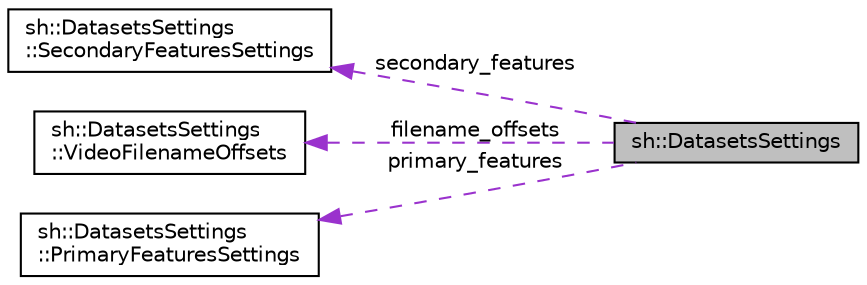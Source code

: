 digraph "sh::DatasetsSettings"
{
 // LATEX_PDF_SIZE
  edge [fontname="Helvetica",fontsize="10",labelfontname="Helvetica",labelfontsize="10"];
  node [fontname="Helvetica",fontsize="10",shape=record];
  rankdir="LR";
  Node1 [label="sh::DatasetsSettings",height=0.2,width=0.4,color="black", fillcolor="grey75", style="filled", fontcolor="black",tooltip=" "];
  Node2 -> Node1 [dir="back",color="darkorchid3",fontsize="10",style="dashed",label=" secondary_features" ,fontname="Helvetica"];
  Node2 [label="sh::DatasetsSettings\l::SecondaryFeaturesSettings",height=0.2,width=0.4,color="black", fillcolor="white", style="filled",URL="$structsh_1_1_datasets_settings_1_1_secondary_features_settings.html",tooltip=" "];
  Node3 -> Node1 [dir="back",color="darkorchid3",fontsize="10",style="dashed",label=" filename_offsets" ,fontname="Helvetica"];
  Node3 [label="sh::DatasetsSettings\l::VideoFilenameOffsets",height=0.2,width=0.4,color="black", fillcolor="white", style="filled",URL="$structsh_1_1_datasets_settings_1_1_video_filename_offsets.html",tooltip=" "];
  Node4 -> Node1 [dir="back",color="darkorchid3",fontsize="10",style="dashed",label=" primary_features" ,fontname="Helvetica"];
  Node4 [label="sh::DatasetsSettings\l::PrimaryFeaturesSettings",height=0.2,width=0.4,color="black", fillcolor="white", style="filled",URL="$structsh_1_1_datasets_settings_1_1_primary_features_settings.html",tooltip=" "];
}
